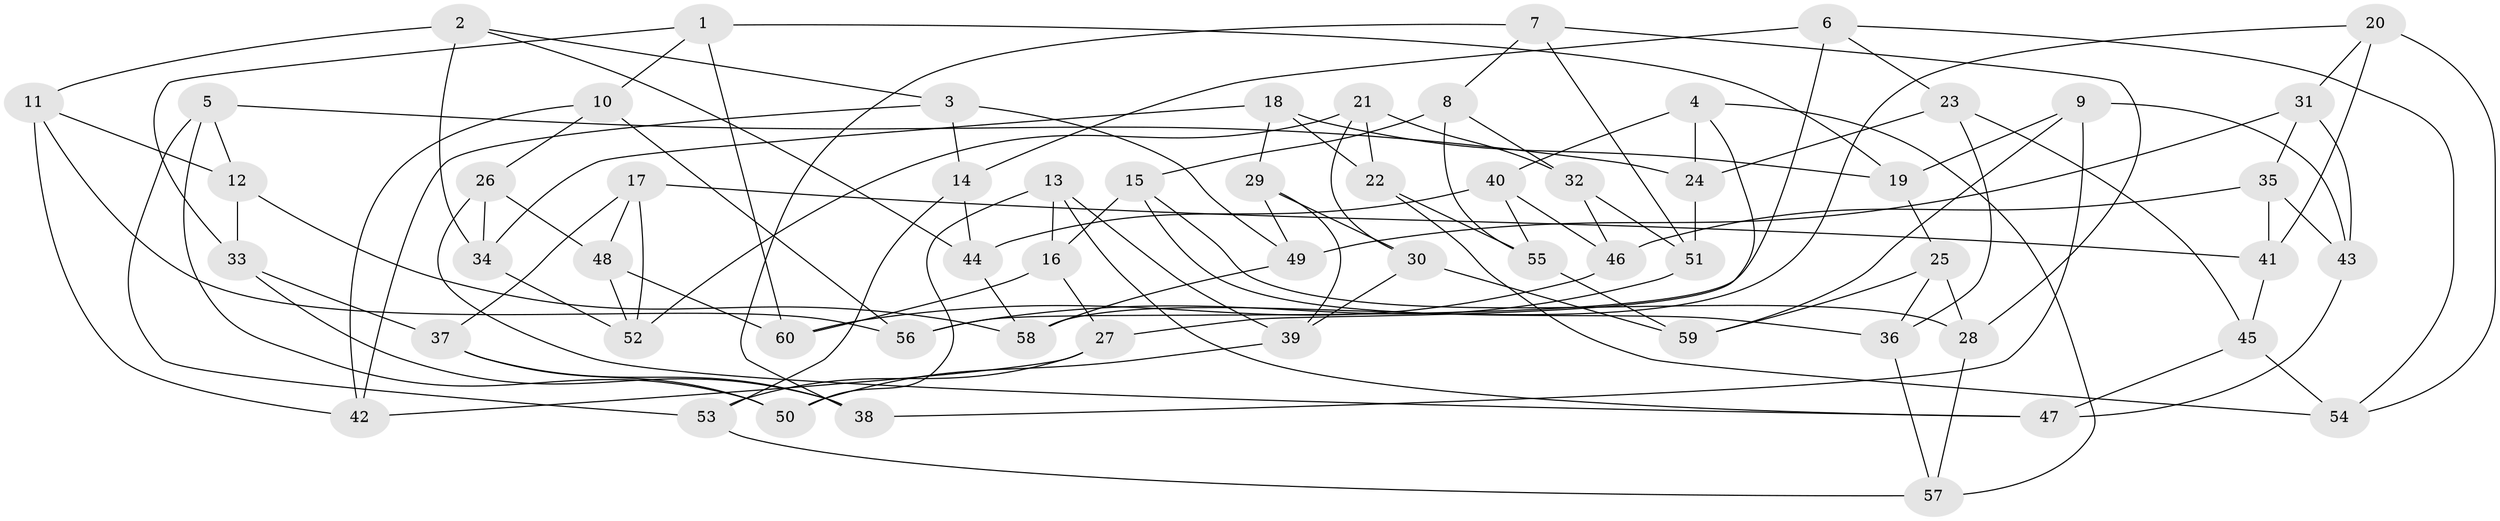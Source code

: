 // coarse degree distribution, {6: 0.40540540540540543, 4: 0.3783783783783784, 5: 0.21621621621621623}
// Generated by graph-tools (version 1.1) at 2025/42/03/06/25 10:42:21]
// undirected, 60 vertices, 120 edges
graph export_dot {
graph [start="1"]
  node [color=gray90,style=filled];
  1;
  2;
  3;
  4;
  5;
  6;
  7;
  8;
  9;
  10;
  11;
  12;
  13;
  14;
  15;
  16;
  17;
  18;
  19;
  20;
  21;
  22;
  23;
  24;
  25;
  26;
  27;
  28;
  29;
  30;
  31;
  32;
  33;
  34;
  35;
  36;
  37;
  38;
  39;
  40;
  41;
  42;
  43;
  44;
  45;
  46;
  47;
  48;
  49;
  50;
  51;
  52;
  53;
  54;
  55;
  56;
  57;
  58;
  59;
  60;
  1 -- 33;
  1 -- 19;
  1 -- 10;
  1 -- 60;
  2 -- 34;
  2 -- 44;
  2 -- 11;
  2 -- 3;
  3 -- 49;
  3 -- 14;
  3 -- 42;
  4 -- 57;
  4 -- 40;
  4 -- 24;
  4 -- 27;
  5 -- 12;
  5 -- 24;
  5 -- 50;
  5 -- 53;
  6 -- 23;
  6 -- 14;
  6 -- 54;
  6 -- 56;
  7 -- 51;
  7 -- 38;
  7 -- 28;
  7 -- 8;
  8 -- 55;
  8 -- 32;
  8 -- 15;
  9 -- 19;
  9 -- 43;
  9 -- 59;
  9 -- 38;
  10 -- 56;
  10 -- 26;
  10 -- 42;
  11 -- 56;
  11 -- 42;
  11 -- 12;
  12 -- 33;
  12 -- 58;
  13 -- 47;
  13 -- 39;
  13 -- 16;
  13 -- 50;
  14 -- 53;
  14 -- 44;
  15 -- 28;
  15 -- 36;
  15 -- 16;
  16 -- 27;
  16 -- 60;
  17 -- 48;
  17 -- 37;
  17 -- 52;
  17 -- 41;
  18 -- 22;
  18 -- 19;
  18 -- 34;
  18 -- 29;
  19 -- 25;
  20 -- 54;
  20 -- 41;
  20 -- 31;
  20 -- 58;
  21 -- 30;
  21 -- 22;
  21 -- 32;
  21 -- 52;
  22 -- 54;
  22 -- 55;
  23 -- 36;
  23 -- 24;
  23 -- 45;
  24 -- 51;
  25 -- 59;
  25 -- 28;
  25 -- 36;
  26 -- 47;
  26 -- 34;
  26 -- 48;
  27 -- 42;
  27 -- 53;
  28 -- 57;
  29 -- 49;
  29 -- 30;
  29 -- 39;
  30 -- 39;
  30 -- 59;
  31 -- 35;
  31 -- 49;
  31 -- 43;
  32 -- 46;
  32 -- 51;
  33 -- 37;
  33 -- 38;
  34 -- 52;
  35 -- 41;
  35 -- 46;
  35 -- 43;
  36 -- 57;
  37 -- 38;
  37 -- 50;
  39 -- 50;
  40 -- 46;
  40 -- 55;
  40 -- 44;
  41 -- 45;
  43 -- 47;
  44 -- 58;
  45 -- 54;
  45 -- 47;
  46 -- 60;
  48 -- 60;
  48 -- 52;
  49 -- 58;
  51 -- 56;
  53 -- 57;
  55 -- 59;
}
